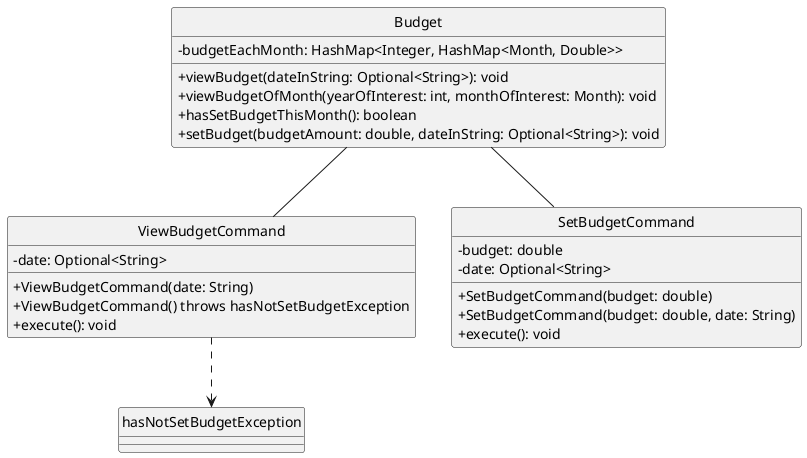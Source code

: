 @startuml
skinparam classAttributeIconSize 0
hide circle

class Budget {
  - budgetEachMonth: HashMap<Integer, HashMap<Month, Double>>
  + viewBudget(dateInString: Optional<String>): void
  + viewBudgetOfMonth(yearOfInterest: int, monthOfInterest: Month): void
  + hasSetBudgetThisMonth(): boolean
  + setBudget(budgetAmount: double, dateInString: Optional<String>): void
}

class ViewBudgetCommand {
  - date: Optional<String>
  + ViewBudgetCommand(date: String)
  + ViewBudgetCommand() throws hasNotSetBudgetException
  + execute(): void
}

class SetBudgetCommand {
  - budget: double
  - date: Optional<String>
  + SetBudgetCommand(budget: double)
  + SetBudgetCommand(budget: double, date: String)
  + execute(): void
}

class hasNotSetBudgetException {
}

Budget -- ViewBudgetCommand
Budget -- SetBudgetCommand
ViewBudgetCommand ..> hasNotSetBudgetException
@enduml
